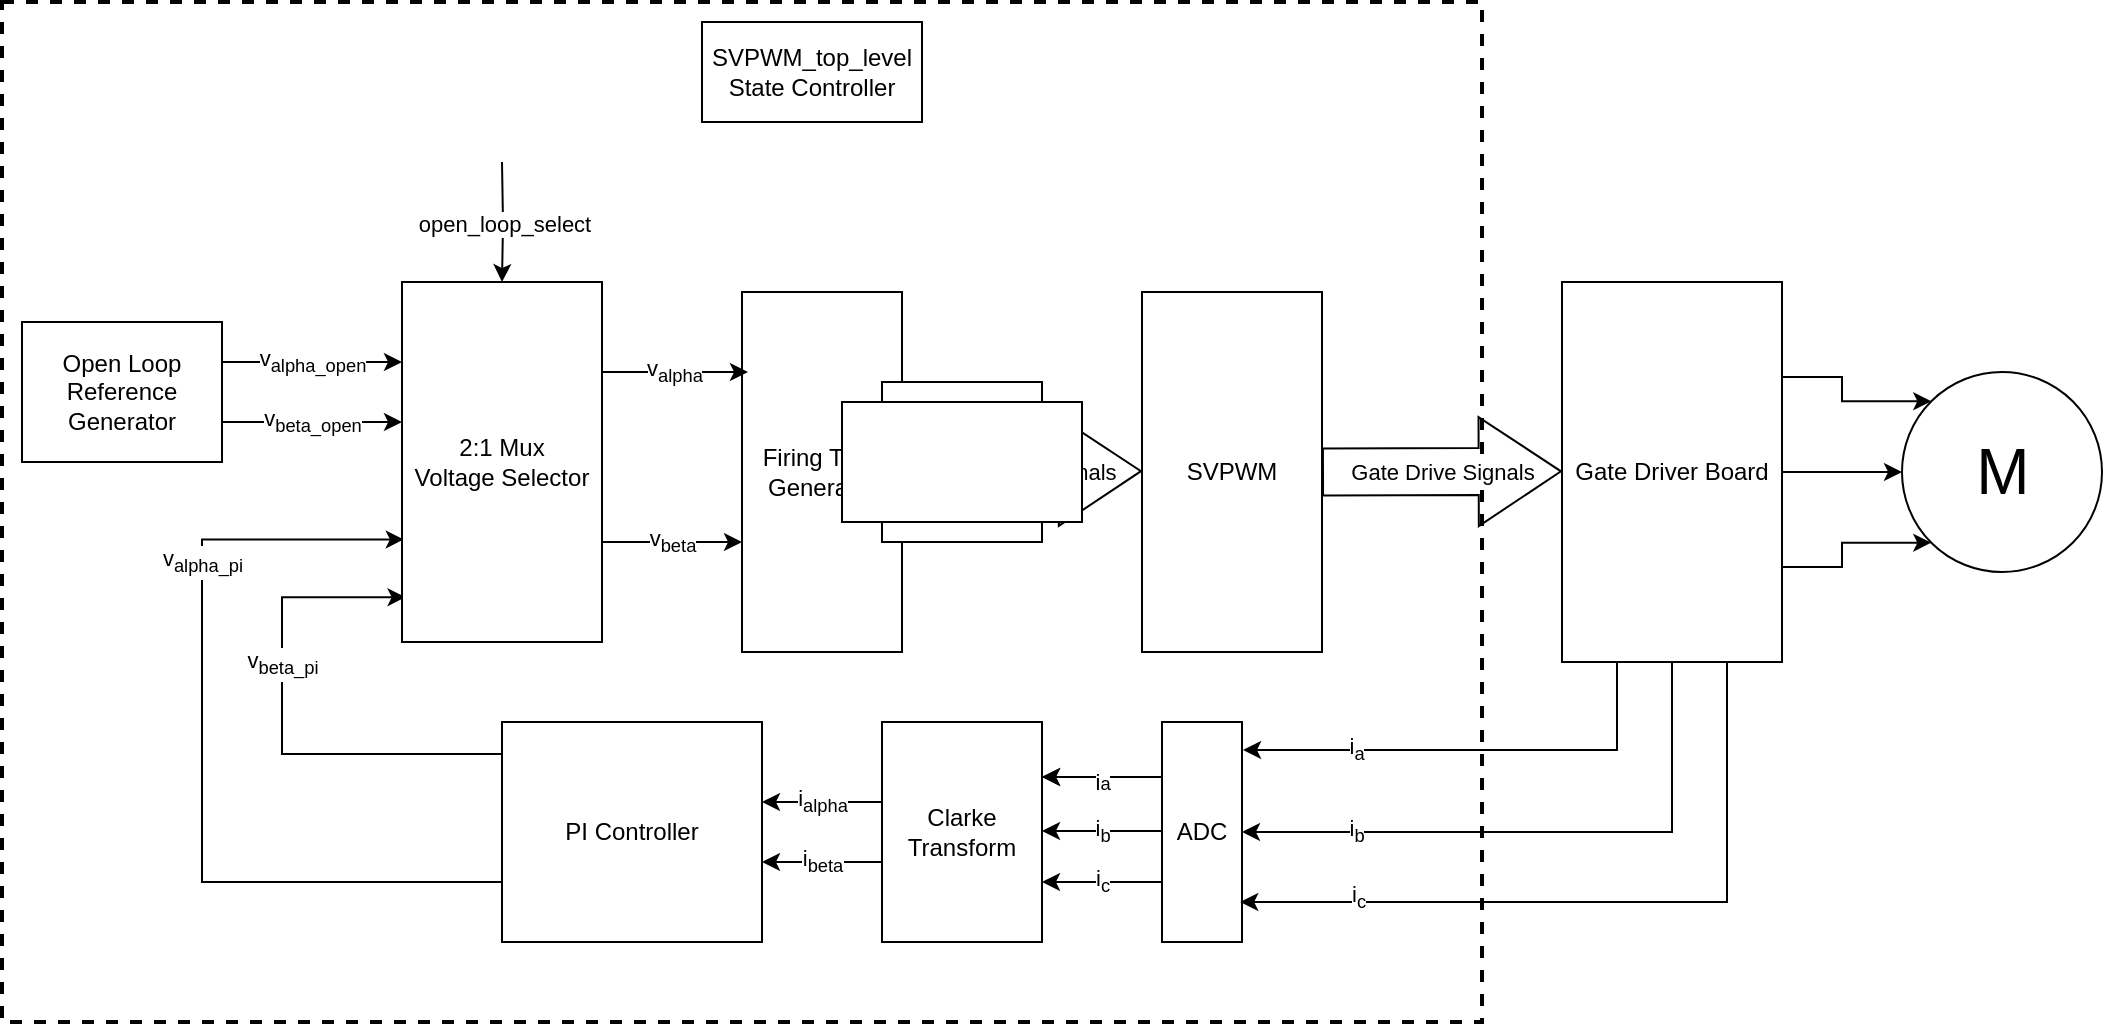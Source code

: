 <mxfile version="16.5.1" type="device"><diagram id="el2ZOe0W15FQ_RSqRqxI" name="Page-1"><mxGraphModel dx="1483" dy="1053" grid="1" gridSize="10" guides="1" tooltips="1" connect="1" arrows="1" fold="1" page="1" pageScale="1" pageWidth="850" pageHeight="1100" math="0" shadow="0"><root><mxCell id="0"/><mxCell id="1" parent="0"/><mxCell id="Dm2t4EaqTQWZse2MFo61-11" value="" style="rounded=0;whiteSpace=wrap;html=1;fillColor=none;dashed=1;strokeWidth=2;" vertex="1" parent="1"><mxGeometry x="50" y="50" width="740" height="510" as="geometry"/></mxCell><mxCell id="5rADyu5DhYVkDNa7COwK-15" style="edgeStyle=orthogonalEdgeStyle;rounded=0;orthogonalLoop=1;jettySize=auto;html=1;exitX=1;exitY=0.25;exitDx=0;exitDy=0;entryX=0;entryY=0;entryDx=0;entryDy=0;" parent="1" source="5rADyu5DhYVkDNa7COwK-5" target="5rADyu5DhYVkDNa7COwK-10" edge="1"><mxGeometry relative="1" as="geometry"/></mxCell><mxCell id="5rADyu5DhYVkDNa7COwK-16" style="edgeStyle=orthogonalEdgeStyle;rounded=0;orthogonalLoop=1;jettySize=auto;html=1;exitX=1;exitY=0.5;exitDx=0;exitDy=0;" parent="1" source="5rADyu5DhYVkDNa7COwK-5" target="5rADyu5DhYVkDNa7COwK-10" edge="1"><mxGeometry relative="1" as="geometry"/></mxCell><mxCell id="5rADyu5DhYVkDNa7COwK-17" style="edgeStyle=orthogonalEdgeStyle;rounded=0;orthogonalLoop=1;jettySize=auto;html=1;exitX=1;exitY=0.75;exitDx=0;exitDy=0;entryX=0;entryY=1;entryDx=0;entryDy=0;" parent="1" source="5rADyu5DhYVkDNa7COwK-5" target="5rADyu5DhYVkDNa7COwK-10" edge="1"><mxGeometry relative="1" as="geometry"/></mxCell><mxCell id="5rADyu5DhYVkDNa7COwK-5" value="Gate Driver Board" style="rounded=0;whiteSpace=wrap;html=1;" parent="1" vertex="1"><mxGeometry x="830" y="190" width="110" height="190" as="geometry"/></mxCell><mxCell id="5rADyu5DhYVkDNa7COwK-10" value="M" style="verticalLabelPosition=middle;shadow=0;dashed=0;align=center;html=1;verticalAlign=middle;strokeWidth=1;shape=ellipse;fontSize=32;perimeter=ellipsePerimeter;" parent="1" vertex="1"><mxGeometry x="1000" y="235" width="100" height="100" as="geometry"/></mxCell><mxCell id="c5ei8WbMXMN6Et1oem6r-2" value="&lt;sub&gt;&lt;span style=&quot;font-size: 11px&quot;&gt;i&lt;/span&gt;a&lt;/sub&gt;" style="edgeStyle=orthogonalEdgeStyle;rounded=0;orthogonalLoop=1;jettySize=auto;html=1;exitX=0;exitY=0.25;exitDx=0;exitDy=0;entryX=1;entryY=0.25;entryDx=0;entryDy=0;" parent="1" edge="1"><mxGeometry relative="1" as="geometry"><mxPoint x="630" y="437.5" as="sourcePoint"/><mxPoint x="570" y="437.5" as="targetPoint"/></mxGeometry></mxCell><mxCell id="5rADyu5DhYVkDNa7COwK-9" value="ADC" style="rounded=0;whiteSpace=wrap;html=1;" parent="1" vertex="1"><mxGeometry x="630" y="410" width="40" height="110" as="geometry"/></mxCell><mxCell id="5rADyu5DhYVkDNa7COwK-20" value="" style="endArrow=classic;html=1;rounded=0;entryX=1.013;entryY=0.127;entryDx=0;entryDy=0;entryPerimeter=0;edgeStyle=orthogonalEdgeStyle;exitX=0.25;exitY=1;exitDx=0;exitDy=0;" parent="1" source="5rADyu5DhYVkDNa7COwK-5" target="5rADyu5DhYVkDNa7COwK-9" edge="1"><mxGeometry relative="1" as="geometry"><mxPoint x="850" y="400" as="sourcePoint"/><mxPoint x="960" y="450" as="targetPoint"/><Array as="points"><mxPoint x="858" y="424"/></Array></mxGeometry></mxCell><mxCell id="5rADyu5DhYVkDNa7COwK-21" value="i&lt;sub&gt;a&lt;/sub&gt;" style="edgeLabel;resizable=0;html=1;align=center;verticalAlign=middle;" parent="5rADyu5DhYVkDNa7COwK-20" connectable="0" vertex="1"><mxGeometry relative="1" as="geometry"><mxPoint x="-59" as="offset"/></mxGeometry></mxCell><mxCell id="c5ei8WbMXMN6Et1oem6r-30" value="i&lt;sub&gt;c&lt;/sub&gt;" style="edgeStyle=orthogonalEdgeStyle;rounded=0;orthogonalLoop=1;jettySize=auto;html=1;exitX=0;exitY=0.25;exitDx=0;exitDy=0;entryX=1;entryY=0.25;entryDx=0;entryDy=0;" parent="1" edge="1"><mxGeometry relative="1" as="geometry"><mxPoint x="630" y="490" as="sourcePoint"/><mxPoint x="570" y="490" as="targetPoint"/><mxPoint as="offset"/></mxGeometry></mxCell><mxCell id="c5ei8WbMXMN6Et1oem6r-31" value="SVPWM_top_level State Controller" style="rounded=0;whiteSpace=wrap;html=1;" parent="1" vertex="1"><mxGeometry x="400" y="60" width="110" height="50" as="geometry"/></mxCell><mxCell id="c5ei8WbMXMN6Et1oem6r-32" value="Clarke Transform" style="rounded=0;whiteSpace=wrap;html=1;" parent="1" vertex="1"><mxGeometry x="490" y="410" width="80" height="110" as="geometry"/></mxCell><mxCell id="c5ei8WbMXMN6Et1oem6r-33" value="i&lt;sub&gt;b&lt;/sub&gt;" style="edgeStyle=orthogonalEdgeStyle;rounded=0;orthogonalLoop=1;jettySize=auto;html=1;exitX=0;exitY=0.25;exitDx=0;exitDy=0;entryX=1;entryY=0.25;entryDx=0;entryDy=0;" parent="1" edge="1"><mxGeometry relative="1" as="geometry"><mxPoint x="630" y="464.5" as="sourcePoint"/><mxPoint x="570" y="464.5" as="targetPoint"/></mxGeometry></mxCell><mxCell id="c5ei8WbMXMN6Et1oem6r-34" value="i&lt;sub&gt;alpha&lt;/sub&gt;" style="edgeStyle=orthogonalEdgeStyle;rounded=0;orthogonalLoop=1;jettySize=auto;html=1;exitX=0;exitY=0.25;exitDx=0;exitDy=0;entryX=1;entryY=0.25;entryDx=0;entryDy=0;" parent="1" edge="1"><mxGeometry relative="1" as="geometry"><mxPoint x="490" y="450" as="sourcePoint"/><mxPoint x="430" y="450" as="targetPoint"/></mxGeometry></mxCell><mxCell id="c5ei8WbMXMN6Et1oem6r-35" value="&lt;span style=&quot;font-size: 11px&quot;&gt;i&lt;/span&gt;&lt;sub&gt;beta&lt;/sub&gt;" style="edgeStyle=orthogonalEdgeStyle;rounded=0;orthogonalLoop=1;jettySize=auto;html=1;exitX=0;exitY=0.25;exitDx=0;exitDy=0;entryX=1;entryY=0.25;entryDx=0;entryDy=0;" parent="1" edge="1"><mxGeometry relative="1" as="geometry"><mxPoint x="490" y="480" as="sourcePoint"/><mxPoint x="430" y="480" as="targetPoint"/><Array as="points"><mxPoint x="460" y="480"/><mxPoint x="460" y="480"/></Array></mxGeometry></mxCell><mxCell id="c5ei8WbMXMN6Et1oem6r-36" value="Firing Time Generator" style="rounded=0;whiteSpace=wrap;html=1;overflow=visible;" parent="1" vertex="1"><mxGeometry x="420" y="195" width="80" height="180" as="geometry"/></mxCell><mxCell id="c5ei8WbMXMN6Et1oem6r-37" value="v&lt;sub&gt;alpha&lt;/sub&gt;" style="edgeStyle=orthogonalEdgeStyle;rounded=0;orthogonalLoop=1;jettySize=auto;html=1;entryX=1;entryY=0.25;entryDx=0;entryDy=0;" parent="1" edge="1"><mxGeometry relative="1" as="geometry"><mxPoint x="348" y="235" as="sourcePoint"/><mxPoint x="423" y="235.0" as="targetPoint"/></mxGeometry></mxCell><mxCell id="c5ei8WbMXMN6Et1oem6r-39" value="&lt;sub&gt;&lt;span style=&quot;font-size: 11px&quot;&gt;i&lt;/span&gt;a&lt;/sub&gt;" style="edgeStyle=orthogonalEdgeStyle;rounded=0;orthogonalLoop=1;jettySize=auto;html=1;exitX=0;exitY=0.25;exitDx=0;exitDy=0;entryX=1;entryY=0.25;entryDx=0;entryDy=0;" parent="1" edge="1"><mxGeometry relative="1" as="geometry"><mxPoint x="630" y="437.5" as="sourcePoint"/><mxPoint x="570" y="437.5" as="targetPoint"/></mxGeometry></mxCell><mxCell id="c5ei8WbMXMN6Et1oem6r-43" value="v&lt;sub&gt;beta&lt;/sub&gt;" style="edgeStyle=orthogonalEdgeStyle;rounded=0;orthogonalLoop=1;jettySize=auto;html=1;entryX=1;entryY=0.25;entryDx=0;entryDy=0;" parent="1" edge="1"><mxGeometry relative="1" as="geometry"><mxPoint x="350" y="320" as="sourcePoint"/><mxPoint x="420" y="320" as="targetPoint"/></mxGeometry></mxCell><mxCell id="c5ei8WbMXMN6Et1oem6r-45" value="PI Controller" style="rounded=0;whiteSpace=wrap;html=1;fillColor=default;" parent="1" vertex="1"><mxGeometry x="300" y="410" width="130" height="110" as="geometry"/></mxCell><mxCell id="c5ei8WbMXMN6Et1oem6r-46" value="v&lt;sub&gt;beta_pi&lt;/sub&gt;" style="edgeStyle=orthogonalEdgeStyle;rounded=0;orthogonalLoop=1;jettySize=auto;html=1;exitX=0;exitY=0.25;exitDx=0;exitDy=0;entryX=0.018;entryY=0.87;entryDx=0;entryDy=0;entryPerimeter=0;" parent="1" edge="1"><mxGeometry x="0.376" relative="1" as="geometry"><mxPoint x="300" y="481" as="sourcePoint"/><mxPoint x="251.8" y="347.6" as="targetPoint"/><Array as="points"><mxPoint x="300" y="426"/><mxPoint x="190" y="426"/><mxPoint x="190" y="348"/></Array><mxPoint as="offset"/></mxGeometry></mxCell><mxCell id="c5ei8WbMXMN6Et1oem6r-47" value="v&lt;sub&gt;alpha_pi&lt;/sub&gt;" style="edgeStyle=orthogonalEdgeStyle;rounded=0;orthogonalLoop=1;jettySize=auto;html=1;exitX=0;exitY=0.25;exitDx=0;exitDy=0;entryX=0.009;entryY=0.715;entryDx=0;entryDy=0;entryPerimeter=0;" parent="1" edge="1" target="c5ei8WbMXMN6Et1oem6r-50"><mxGeometry x="0.514" relative="1" as="geometry"><mxPoint x="300" y="450" as="sourcePoint"/><mxPoint x="160" y="340" as="targetPoint"/><Array as="points"><mxPoint x="300" y="490"/><mxPoint x="150" y="490"/><mxPoint x="150" y="319"/></Array><mxPoint as="offset"/></mxGeometry></mxCell><mxCell id="c5ei8WbMXMN6Et1oem6r-53" value="" style="group" parent="1" vertex="1" connectable="0"><mxGeometry x="160" y="190" width="190" height="180" as="geometry"/></mxCell><mxCell id="c5ei8WbMXMN6Et1oem6r-60" value="" style="group" parent="c5ei8WbMXMN6Et1oem6r-53" vertex="1" connectable="0"><mxGeometry width="190" height="180" as="geometry"/></mxCell><mxCell id="c5ei8WbMXMN6Et1oem6r-50" value="2:1 Mux&lt;br&gt;Voltage Selector" style="rounded=0;whiteSpace=wrap;html=1;overflow=visible;" parent="c5ei8WbMXMN6Et1oem6r-60" vertex="1"><mxGeometry x="90" width="100" height="180" as="geometry"/></mxCell><mxCell id="c5ei8WbMXMN6Et1oem6r-58" value="v&lt;sub&gt;beta_open&lt;/sub&gt;" style="edgeStyle=orthogonalEdgeStyle;rounded=0;orthogonalLoop=1;jettySize=auto;html=1;exitX=0;exitY=0.25;exitDx=0;exitDy=0;" parent="c5ei8WbMXMN6Et1oem6r-60" edge="1"><mxGeometry relative="1" as="geometry"><mxPoint y="70" as="sourcePoint"/><mxPoint x="90" y="70" as="targetPoint"/></mxGeometry></mxCell><mxCell id="c5ei8WbMXMN6Et1oem6r-59" value="v&lt;sub&gt;alpha_open&lt;/sub&gt;" style="edgeStyle=orthogonalEdgeStyle;rounded=0;orthogonalLoop=1;jettySize=auto;html=1;exitX=0;exitY=0.25;exitDx=0;exitDy=0;" parent="c5ei8WbMXMN6Et1oem6r-60" edge="1"><mxGeometry relative="1" as="geometry"><mxPoint y="40" as="sourcePoint"/><mxPoint x="90" y="40" as="targetPoint"/></mxGeometry></mxCell><mxCell id="c5ei8WbMXMN6Et1oem6r-61" value="Open Loop Reference Generator" style="rounded=0;whiteSpace=wrap;html=1;fillColor=default;" parent="1" vertex="1"><mxGeometry x="60" y="210" width="100" height="70" as="geometry"/></mxCell><mxCell id="c5ei8WbMXMN6Et1oem6r-63" value="open_loop_select" style="edgeStyle=orthogonalEdgeStyle;rounded=0;orthogonalLoop=1;jettySize=auto;html=1;entryX=0.5;entryY=0;entryDx=0;entryDy=0;" parent="1" target="c5ei8WbMXMN6Et1oem6r-50" edge="1"><mxGeometry relative="1" as="geometry"><mxPoint x="300" y="130" as="sourcePoint"/><mxPoint x="320" y="130" as="targetPoint"/></mxGeometry></mxCell><mxCell id="c5ei8WbMXMN6Et1oem6r-64" value="" style="group" parent="1" vertex="1" connectable="0"><mxGeometry x="590" y="195" width="240" height="180" as="geometry"/></mxCell><mxCell id="5rADyu5DhYVkDNa7COwK-7" value="Gate Drive Signals" style="shape=flexArrow;endArrow=classic;html=1;rounded=0;endWidth=29.965;endSize=13.388;width=23.529;" parent="c5ei8WbMXMN6Et1oem6r-64" edge="1"><mxGeometry width="50" height="50" relative="1" as="geometry"><mxPoint x="120" y="90" as="sourcePoint"/><mxPoint x="240" y="89.66" as="targetPoint"/></mxGeometry></mxCell><mxCell id="c5ei8WbMXMN6Et1oem6r-38" value="SVPWM" style="rounded=0;whiteSpace=wrap;html=1;" parent="c5ei8WbMXMN6Et1oem6r-64" vertex="1"><mxGeometry x="30" width="90" height="180" as="geometry"/></mxCell><mxCell id="c5ei8WbMXMN6Et1oem6r-67" value="Firing Time Signals" style="shape=flexArrow;endArrow=classic;html=1;rounded=0;endWidth=29.965;endSize=13.388;width=23.529;" parent="c5ei8WbMXMN6Et1oem6r-64" edge="1"><mxGeometry width="50" height="50" relative="1" as="geometry"><mxPoint x="-90" y="89.92" as="sourcePoint"/><mxPoint x="30" y="89.58" as="targetPoint"/></mxGeometry></mxCell><mxCell id="Dm2t4EaqTQWZse2MFo61-3" value="" style="endArrow=classic;html=1;rounded=0;exitX=0.5;exitY=1;exitDx=0;exitDy=0;edgeStyle=orthogonalEdgeStyle;entryX=1;entryY=0.5;entryDx=0;entryDy=0;" edge="1" parent="1" source="5rADyu5DhYVkDNa7COwK-5" target="5rADyu5DhYVkDNa7COwK-9"><mxGeometry relative="1" as="geometry"><mxPoint x="839.71" y="430.0" as="sourcePoint"/><mxPoint x="800" y="472" as="targetPoint"/><Array as="points"><mxPoint x="885" y="465"/></Array></mxGeometry></mxCell><mxCell id="Dm2t4EaqTQWZse2MFo61-4" value="i&lt;sub&gt;b&lt;/sub&gt;" style="edgeLabel;resizable=0;html=1;align=center;verticalAlign=middle;" connectable="0" vertex="1" parent="Dm2t4EaqTQWZse2MFo61-3"><mxGeometry relative="1" as="geometry"><mxPoint x="-93" as="offset"/></mxGeometry></mxCell><mxCell id="Dm2t4EaqTQWZse2MFo61-5" value="" style="endArrow=classic;html=1;rounded=0;exitX=0.75;exitY=1;exitDx=0;exitDy=0;edgeStyle=orthogonalEdgeStyle;entryX=0.977;entryY=0.825;entryDx=0;entryDy=0;entryPerimeter=0;" edge="1" parent="1" source="5rADyu5DhYVkDNa7COwK-5" target="5rADyu5DhYVkDNa7COwK-9"><mxGeometry relative="1" as="geometry"><mxPoint x="885" y="410" as="sourcePoint"/><mxPoint x="690" y="512" as="targetPoint"/><Array as="points"><mxPoint x="912" y="500"/><mxPoint x="669" y="500"/></Array></mxGeometry></mxCell><mxCell id="Dm2t4EaqTQWZse2MFo61-6" value="i&lt;sub&gt;c&lt;/sub&gt;" style="edgeLabel;resizable=0;html=1;align=center;verticalAlign=middle;" connectable="0" vertex="1" parent="Dm2t4EaqTQWZse2MFo61-5"><mxGeometry relative="1" as="geometry"><mxPoint x="-123" y="-2" as="offset"/></mxGeometry></mxCell><mxCell id="Dm2t4EaqTQWZse2MFo61-7" value="" style="endArrow=none;dashed=1;html=1;rounded=0;" edge="1" parent="1"><mxGeometry width="50" height="50" relative="1" as="geometry"><mxPoint x="510" y="300" as="sourcePoint"/><mxPoint x="560" y="250" as="targetPoint"/></mxGeometry></mxCell><mxCell id="Dm2t4EaqTQWZse2MFo61-8" value="" style="whiteSpace=wrap;html=1;aspect=fixed;" vertex="1" parent="1"><mxGeometry x="490" y="240" width="80" height="80" as="geometry"/></mxCell><mxCell id="Dm2t4EaqTQWZse2MFo61-9" value="" style="whiteSpace=wrap;html=1;aspect=fixed;" vertex="1" parent="1"><mxGeometry x="490" y="240" width="80" height="80" as="geometry"/></mxCell><mxCell id="Dm2t4EaqTQWZse2MFo61-10" value="" style="rounded=0;whiteSpace=wrap;html=1;" vertex="1" parent="1"><mxGeometry x="470" y="250" width="120" height="60" as="geometry"/></mxCell></root></mxGraphModel></diagram></mxfile>
